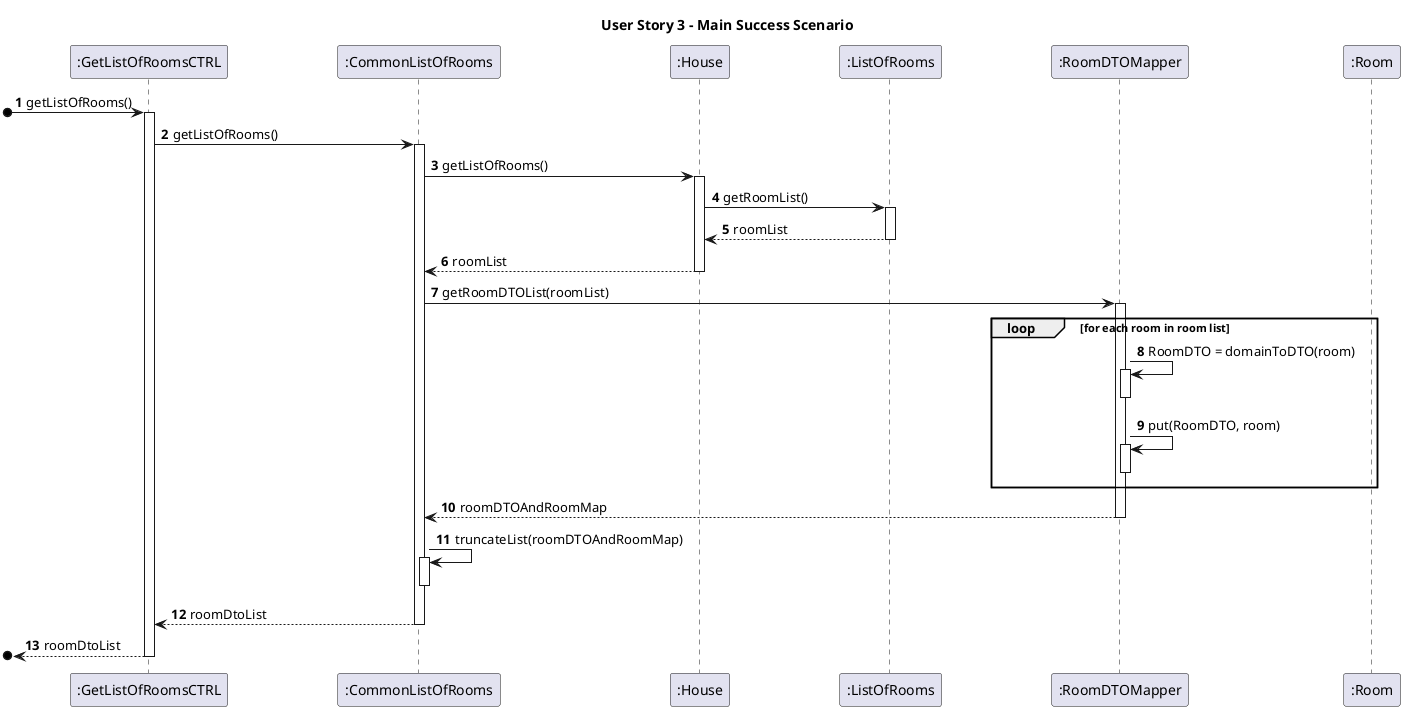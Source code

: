 @startuml

skinparam ParticipantPadding 50
autonumber
title User Story 3 - Main Success Scenario

participant ":GetListOfRoomsCTRL" as C
participant ":CommonListOfRooms" as CU
participant ":House" as H
participant ":ListOfRooms" as LR
participant ":RoomDTOMapper" as RM
participant ":Room" as R

[o-> C : getListOfRooms()
activate C
C -> CU : getListOfRooms()
activate CU
CU -> H : getListOfRooms()
activate H
H -> LR : getRoomList()
activate LR
LR --> H : roomList
deactivate LR
H --> CU : roomList
deactivate H
CU -> RM : getRoomDTOList(roomList)
activate RM
loop for each room in room list
RM -> RM : RoomDTO = domainToDTO(room)
activate RM
deactivate RM
RM -> RM : put(RoomDTO, room)
activate RM
deactivate RM
end loop
RM --> CU : roomDTOAndRoomMap
deactivate RM
CU -> CU : truncateList(roomDTOAndRoomMap)
activate CU
deactivate CU
CU --> C : roomDtoList
deactivate CU
[o<-- C : roomDtoList
deactivate C

@enduml